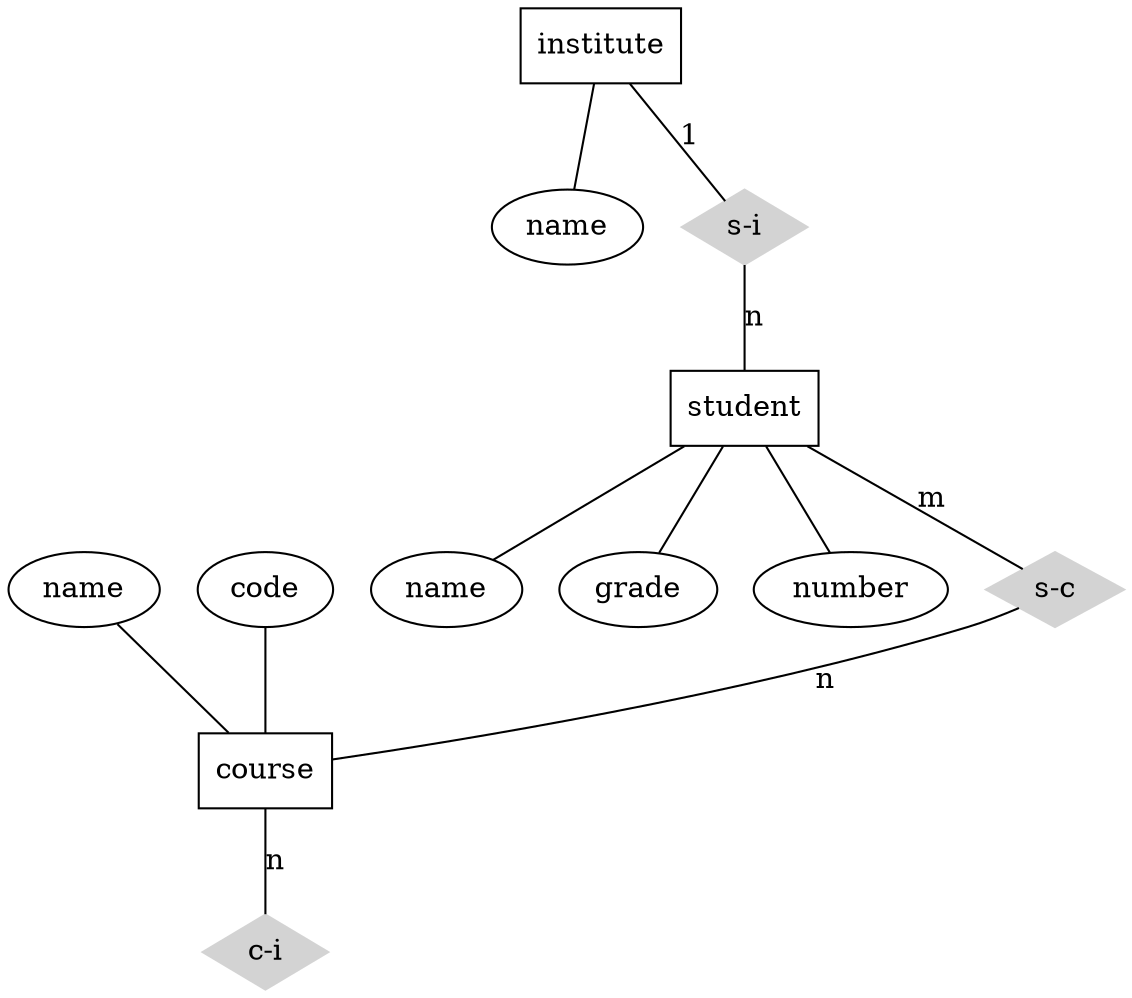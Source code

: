 graph {
	node [shape=box]
	course
	institute
	student
	node [shape=ellipse]
	name0 [label=name]
	name1 [label=name]
	name2 [label=name]
	code
	grade
	number
	node [color=lightgrey shape=diamond style=filled]
	"c-i"
	"s-c"
	"s-i"
	name0 -- course
	code -- course
	course -- "c-i" [label=n len=1.00]
	institute -- name1
	institute -- "s-i" [label=1 len=1.00]
	"s-i" -- student [label=n len=1.00]
	student -- grade
	student -- name2
	student -- number
	student -- "s-c" [label=m len=1.00]
	"s-c" -- course [label=n len=1.00]
}
